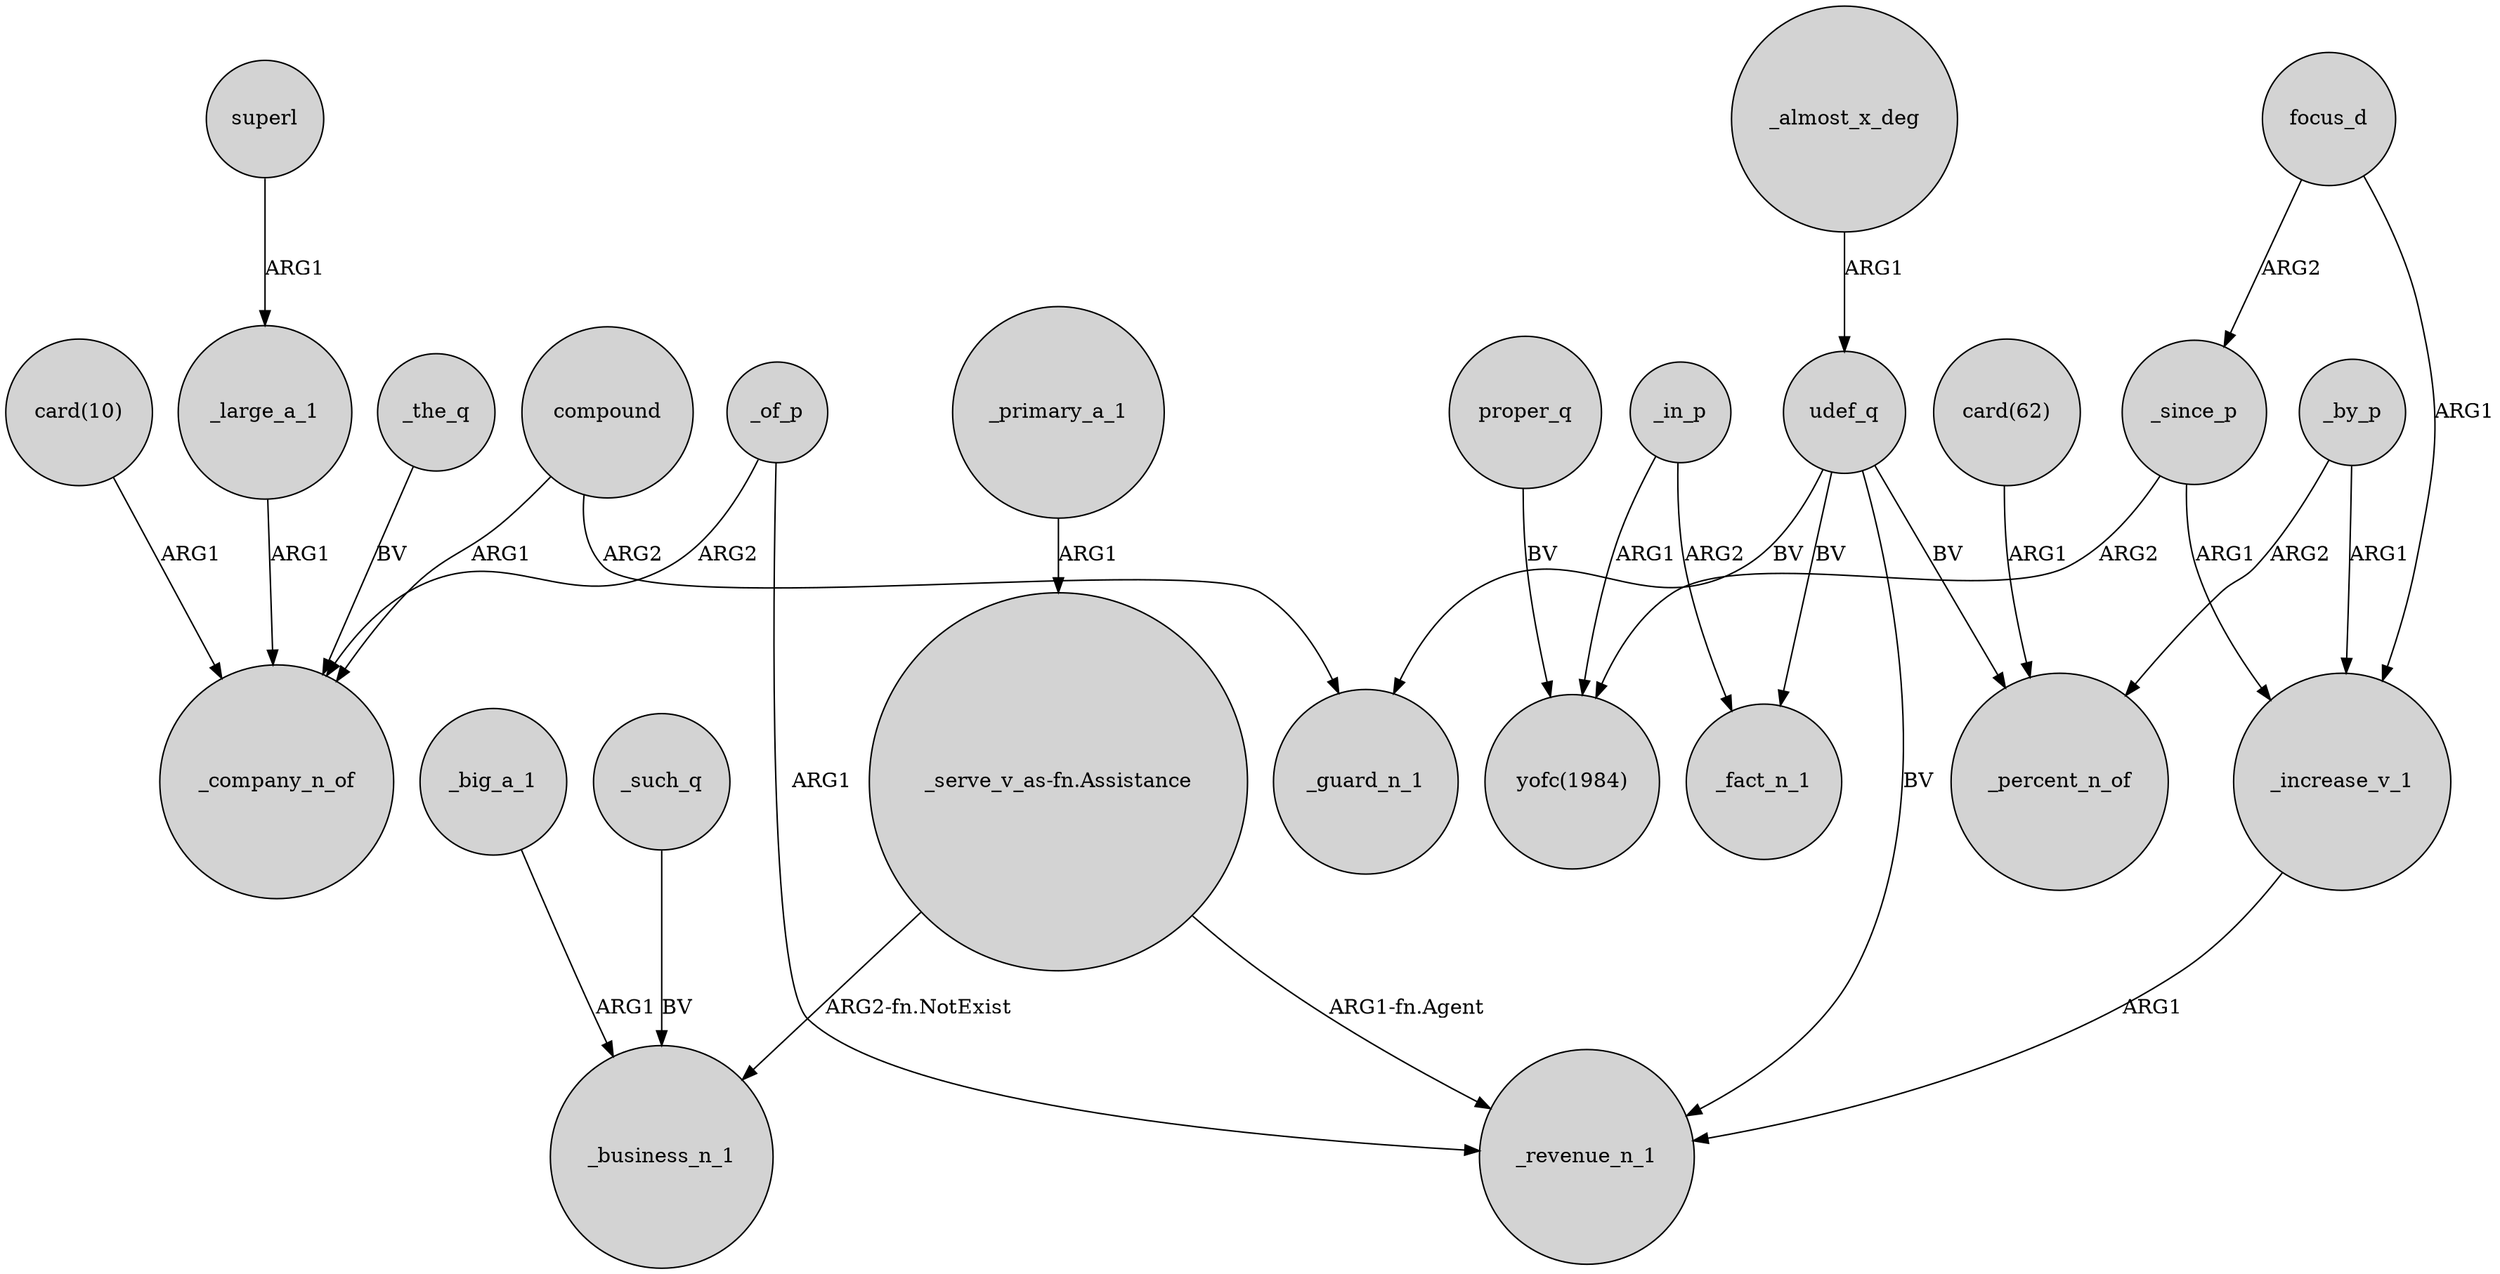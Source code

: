 digraph {
	node [shape=circle style=filled]
	superl -> _large_a_1 [label=ARG1]
	focus_d -> _since_p [label=ARG2]
	_since_p -> "yofc(1984)" [label=ARG2]
	"_serve_v_as-fn.Assistance" -> _business_n_1 [label="ARG2-fn.NotExist"]
	_by_p -> _increase_v_1 [label=ARG1]
	_in_p -> _fact_n_1 [label=ARG2]
	_almost_x_deg -> udef_q [label=ARG1]
	_in_p -> "yofc(1984)" [label=ARG1]
	proper_q -> "yofc(1984)" [label=BV]
	_by_p -> _percent_n_of [label=ARG2]
	_the_q -> _company_n_of [label=BV]
	_since_p -> _increase_v_1 [label=ARG1]
	udef_q -> _fact_n_1 [label=BV]
	"card(10)" -> _company_n_of [label=ARG1]
	_increase_v_1 -> _revenue_n_1 [label=ARG1]
	_primary_a_1 -> "_serve_v_as-fn.Assistance" [label=ARG1]
	compound -> _company_n_of [label=ARG1]
	udef_q -> _revenue_n_1 [label=BV]
	focus_d -> _increase_v_1 [label=ARG1]
	_such_q -> _business_n_1 [label=BV]
	compound -> _guard_n_1 [label=ARG2]
	_of_p -> _revenue_n_1 [label=ARG1]
	_of_p -> _company_n_of [label=ARG2]
	_big_a_1 -> _business_n_1 [label=ARG1]
	udef_q -> _guard_n_1 [label=BV]
	"_serve_v_as-fn.Assistance" -> _revenue_n_1 [label="ARG1-fn.Agent"]
	udef_q -> _percent_n_of [label=BV]
	"card(62)" -> _percent_n_of [label=ARG1]
	_large_a_1 -> _company_n_of [label=ARG1]
}
